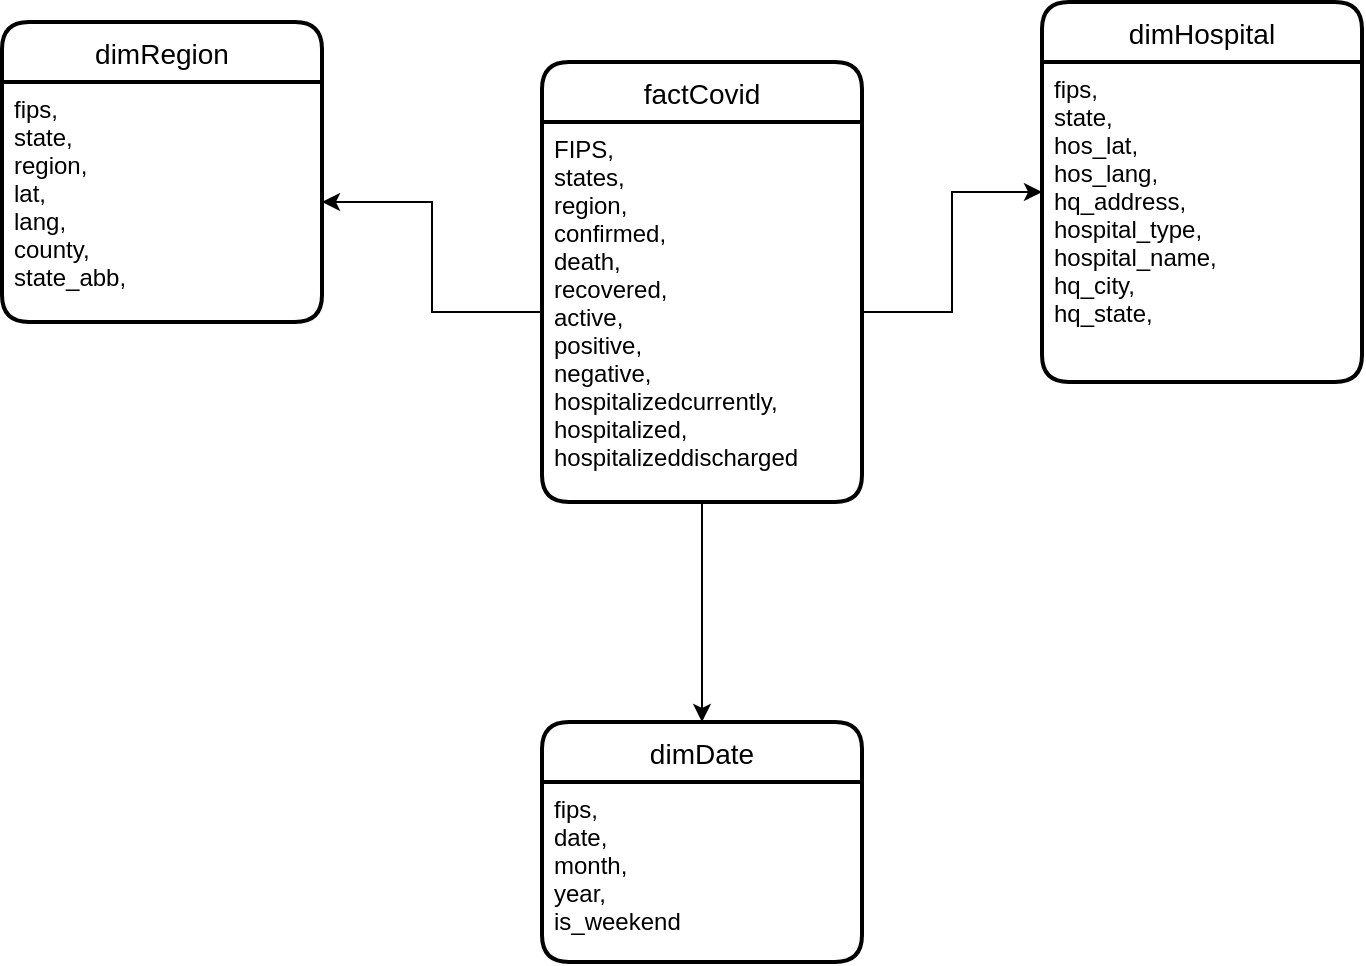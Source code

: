 <mxfile version="20.8.1" type="device"><diagram id="hoCA4jT-4-Y7d-WYEGMa" name="Page-1"><mxGraphModel dx="1050" dy="573" grid="1" gridSize="10" guides="1" tooltips="1" connect="1" arrows="1" fold="1" page="1" pageScale="1" pageWidth="827" pageHeight="1169" math="0" shadow="0"><root><mxCell id="0"/><mxCell id="1" parent="0"/><mxCell id="9h1Ra-TrgNFYUVhIuT9X-21" value="factCovid" style="swimlane;childLayout=stackLayout;horizontal=1;startSize=30;horizontalStack=0;rounded=1;fontSize=14;fontStyle=0;strokeWidth=2;resizeParent=0;resizeLast=1;shadow=0;dashed=0;align=center;" parent="1" vertex="1"><mxGeometry x="320" y="170" width="160" height="220" as="geometry"/></mxCell><mxCell id="9h1Ra-TrgNFYUVhIuT9X-22" value="FIPS,&#10;states,&#10;region,&#10;confirmed,&#10;death,&#10;recovered,&#10;active,&#10;positive,&#10;negative,&#10;hospitalizedcurrently,&#10;hospitalized,&#10;hospitalizeddischarged&#10;&#10;&#10;&#10;" style="align=left;strokeColor=none;fillColor=none;spacingLeft=4;fontSize=12;verticalAlign=top;resizable=0;rotatable=0;part=1;" parent="9h1Ra-TrgNFYUVhIuT9X-21" vertex="1"><mxGeometry y="30" width="160" height="190" as="geometry"/></mxCell><mxCell id="9h1Ra-TrgNFYUVhIuT9X-23" value="dimRegion" style="swimlane;childLayout=stackLayout;horizontal=1;startSize=30;horizontalStack=0;rounded=1;fontSize=14;fontStyle=0;strokeWidth=2;resizeParent=0;resizeLast=1;shadow=0;dashed=0;align=center;" parent="1" vertex="1"><mxGeometry x="50" y="150" width="160" height="150" as="geometry"/></mxCell><mxCell id="9h1Ra-TrgNFYUVhIuT9X-24" value="fips,&#10;state,&#10;region,&#10;lat,&#10;lang,&#10;county,&#10;state_abb,&#10;" style="align=left;strokeColor=none;fillColor=none;spacingLeft=4;fontSize=12;verticalAlign=top;resizable=0;rotatable=0;part=1;" parent="9h1Ra-TrgNFYUVhIuT9X-23" vertex="1"><mxGeometry y="30" width="160" height="120" as="geometry"/></mxCell><mxCell id="9h1Ra-TrgNFYUVhIuT9X-26" value="dimHospital" style="swimlane;childLayout=stackLayout;horizontal=1;startSize=30;horizontalStack=0;rounded=1;fontSize=14;fontStyle=0;strokeWidth=2;resizeParent=0;resizeLast=1;shadow=0;dashed=0;align=center;" parent="1" vertex="1"><mxGeometry x="570" y="140" width="160" height="190" as="geometry"/></mxCell><mxCell id="9h1Ra-TrgNFYUVhIuT9X-27" value="fips,&#10;state,&#10;hos_lat,&#10;hos_lang,&#10;hq_address,&#10;hospital_type,&#10;hospital_name,&#10;hq_city,&#10;hq_state,&#10;" style="align=left;strokeColor=none;fillColor=none;spacingLeft=4;fontSize=12;verticalAlign=top;resizable=0;rotatable=0;part=1;" parent="9h1Ra-TrgNFYUVhIuT9X-26" vertex="1"><mxGeometry y="30" width="160" height="160" as="geometry"/></mxCell><mxCell id="9h1Ra-TrgNFYUVhIuT9X-28" value="dimDate" style="swimlane;childLayout=stackLayout;horizontal=1;startSize=30;horizontalStack=0;rounded=1;fontSize=14;fontStyle=0;strokeWidth=2;resizeParent=0;resizeLast=1;shadow=0;dashed=0;align=center;" parent="1" vertex="1"><mxGeometry x="320" y="500" width="160" height="120" as="geometry"/></mxCell><mxCell id="9h1Ra-TrgNFYUVhIuT9X-29" value="fips,&#10;date,&#10;month,&#10;year,&#10;is_weekend" style="align=left;strokeColor=none;fillColor=none;spacingLeft=4;fontSize=12;verticalAlign=top;resizable=0;rotatable=0;part=1;" parent="9h1Ra-TrgNFYUVhIuT9X-28" vertex="1"><mxGeometry y="30" width="160" height="90" as="geometry"/></mxCell><mxCell id="9h1Ra-TrgNFYUVhIuT9X-30" style="edgeStyle=orthogonalEdgeStyle;rounded=0;orthogonalLoop=1;jettySize=auto;html=1;" parent="1" source="9h1Ra-TrgNFYUVhIuT9X-22" target="9h1Ra-TrgNFYUVhIuT9X-24" edge="1"><mxGeometry relative="1" as="geometry"/></mxCell><mxCell id="9h1Ra-TrgNFYUVhIuT9X-31" style="edgeStyle=orthogonalEdgeStyle;rounded=0;orthogonalLoop=1;jettySize=auto;html=1;exitX=1;exitY=0.5;exitDx=0;exitDy=0;entryX=0;entryY=0.5;entryDx=0;entryDy=0;" parent="1" source="9h1Ra-TrgNFYUVhIuT9X-22" target="9h1Ra-TrgNFYUVhIuT9X-26" edge="1"><mxGeometry relative="1" as="geometry"/></mxCell><mxCell id="9h1Ra-TrgNFYUVhIuT9X-33" style="edgeStyle=orthogonalEdgeStyle;rounded=0;orthogonalLoop=1;jettySize=auto;html=1;" parent="1" source="9h1Ra-TrgNFYUVhIuT9X-22" target="9h1Ra-TrgNFYUVhIuT9X-28" edge="1"><mxGeometry relative="1" as="geometry"/></mxCell></root></mxGraphModel></diagram></mxfile>